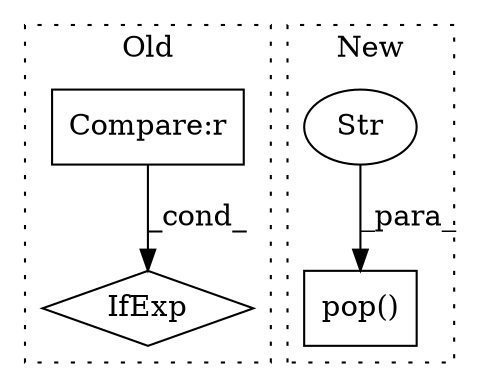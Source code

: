 digraph G {
subgraph cluster0 {
1 [label="IfExp" a="51" s="2097,2125" l="4,6" shape="diamond"];
4 [label="Compare:r" a="40" s="2101" l="24" shape="box"];
label = "Old";
style="dotted";
}
subgraph cluster1 {
2 [label="pop()" a="75" s="2316,2335" l="9,1" shape="box"];
3 [label="Str" a="66" s="2325" l="10" shape="ellipse"];
label = "New";
style="dotted";
}
3 -> 2 [label="_para_"];
4 -> 1 [label="_cond_"];
}